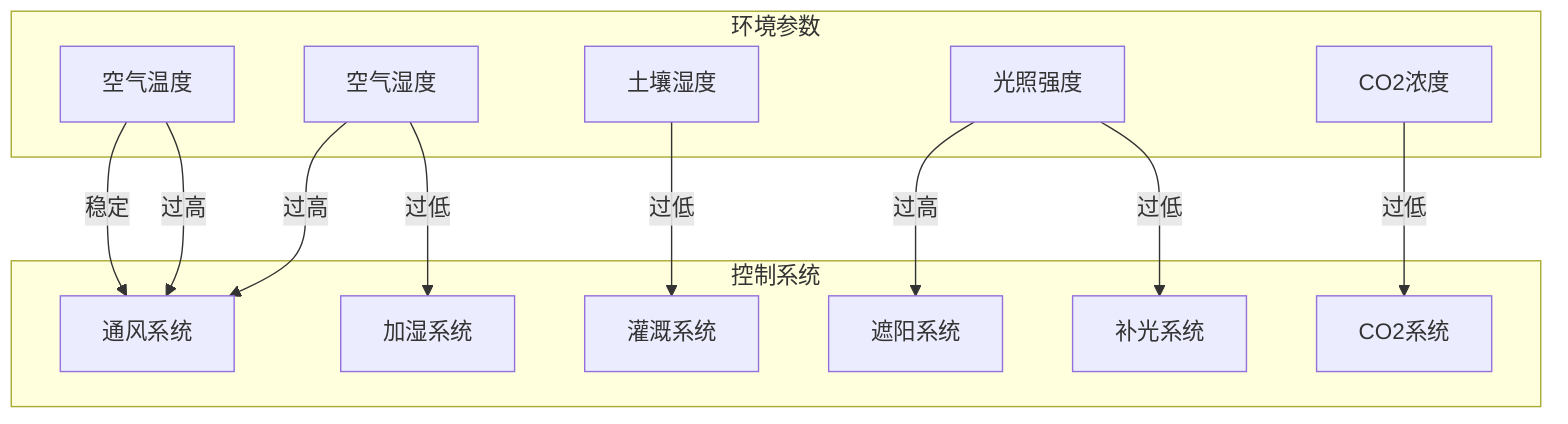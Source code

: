 graph TD
    subgraph 环境参数
        Temp[空气温度]
        Humid[空气湿度]
        Soil[土壤湿度]
        Light[光照强度]
        CO2[CO2浓度]
    end
    
    subgraph 控制系统
        Vent[通风系统]
        Humidifier[加湿系统]
        Lighting[补光系统]
        Irrigation[灌溉系统]
        CO2Sys[CO2系统]
        Shading[遮阳系统]
    end
    
    Temp -->|过高| Vent
    Temp -->|稳定| Vent
    
    Humid -->|过低| Humidifier
    Humid -->|过高| Vent
    
    Soil -->|过低| Irrigation
    
    Light -->|过低| Lighting
    Light -->|过高| Shading
    
    CO2 -->|过低| CO2Sys